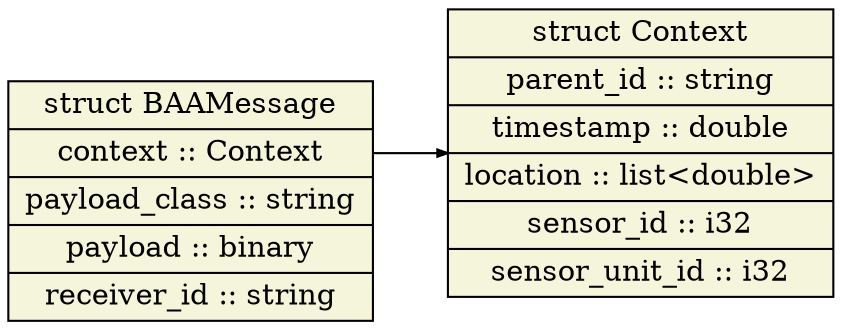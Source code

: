 digraph "core" {
node [style=filled, shape=record];
edge [arrowsize=0.5];
rankdir=LR
node [fillcolor=beige];
Context [label="struct Context|<field_parent_id>parent_id :: string|<field_timestamp>timestamp :: double|<field_location>location :: list\<double\>|<field_sensor_id>sensor_id :: i32|<field_sensor_unit_id>sensor_unit_id :: i32"];
node [fillcolor=beige];
BAAMessage [label="struct BAAMessage|<field_context>context :: Context|<field_payload_class>payload_class :: string|<field_payload>payload :: binary|<field_receiver_id>receiver_id :: string"];
BAAMessage:field_context -> Context
}
